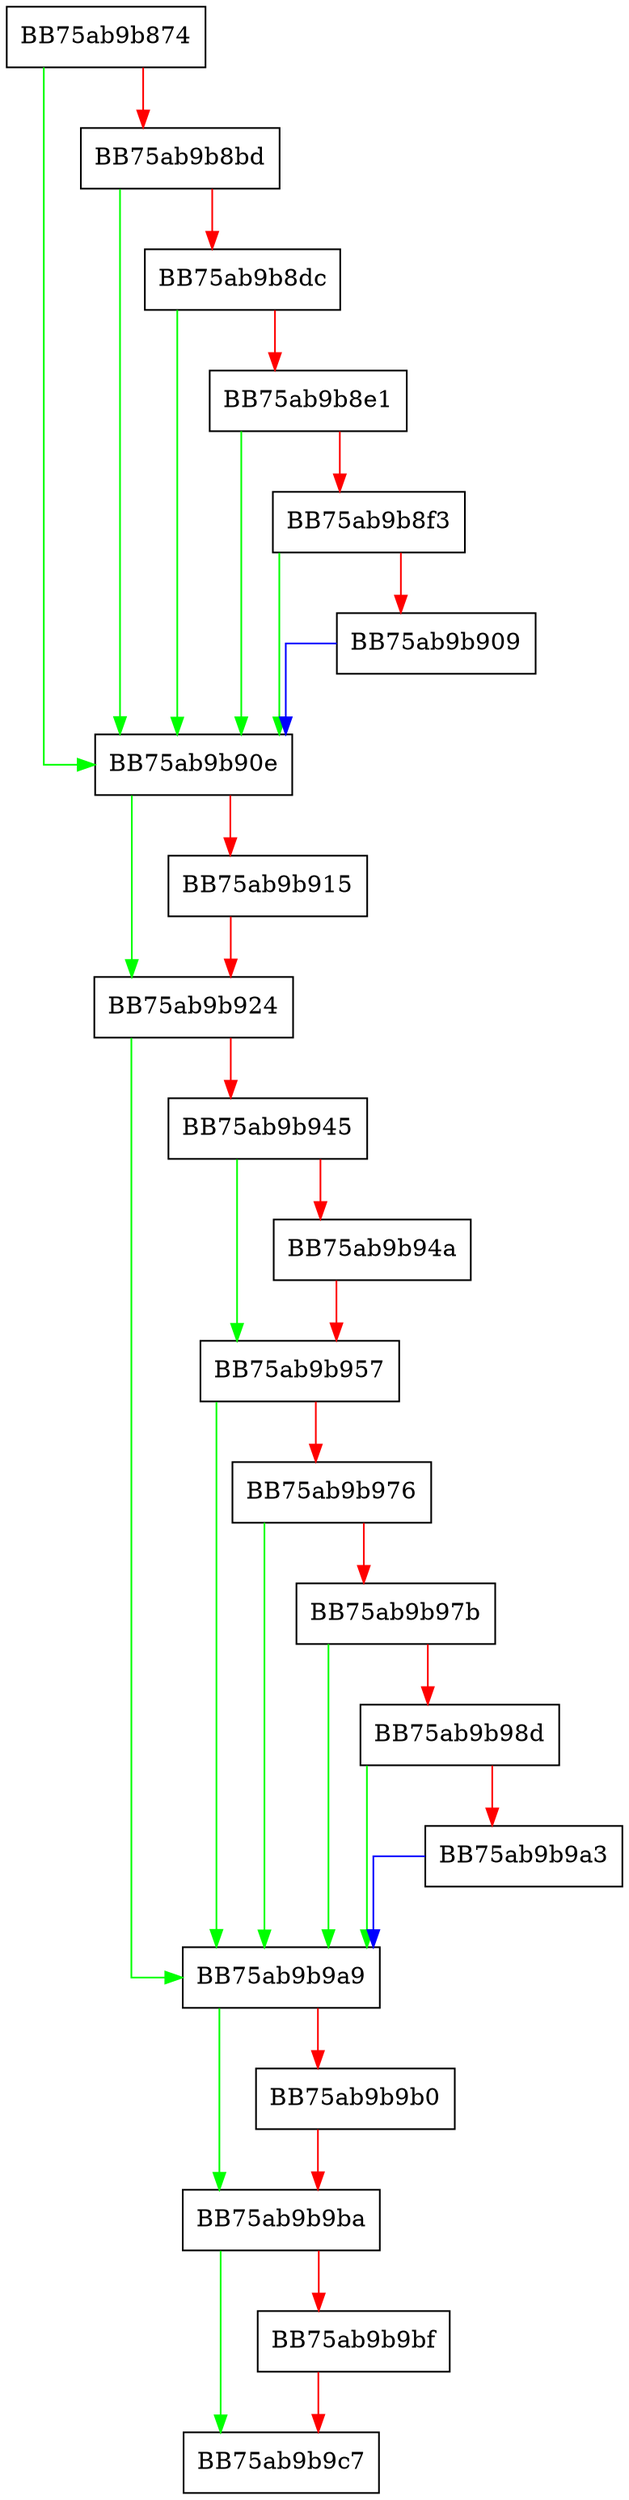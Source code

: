 digraph GetProxyServerPorts {
  node [shape="box"];
  graph [splines=ortho];
  BB75ab9b874 -> BB75ab9b90e [color="green"];
  BB75ab9b874 -> BB75ab9b8bd [color="red"];
  BB75ab9b8bd -> BB75ab9b90e [color="green"];
  BB75ab9b8bd -> BB75ab9b8dc [color="red"];
  BB75ab9b8dc -> BB75ab9b90e [color="green"];
  BB75ab9b8dc -> BB75ab9b8e1 [color="red"];
  BB75ab9b8e1 -> BB75ab9b90e [color="green"];
  BB75ab9b8e1 -> BB75ab9b8f3 [color="red"];
  BB75ab9b8f3 -> BB75ab9b90e [color="green"];
  BB75ab9b8f3 -> BB75ab9b909 [color="red"];
  BB75ab9b909 -> BB75ab9b90e [color="blue"];
  BB75ab9b90e -> BB75ab9b924 [color="green"];
  BB75ab9b90e -> BB75ab9b915 [color="red"];
  BB75ab9b915 -> BB75ab9b924 [color="red"];
  BB75ab9b924 -> BB75ab9b9a9 [color="green"];
  BB75ab9b924 -> BB75ab9b945 [color="red"];
  BB75ab9b945 -> BB75ab9b957 [color="green"];
  BB75ab9b945 -> BB75ab9b94a [color="red"];
  BB75ab9b94a -> BB75ab9b957 [color="red"];
  BB75ab9b957 -> BB75ab9b9a9 [color="green"];
  BB75ab9b957 -> BB75ab9b976 [color="red"];
  BB75ab9b976 -> BB75ab9b9a9 [color="green"];
  BB75ab9b976 -> BB75ab9b97b [color="red"];
  BB75ab9b97b -> BB75ab9b9a9 [color="green"];
  BB75ab9b97b -> BB75ab9b98d [color="red"];
  BB75ab9b98d -> BB75ab9b9a9 [color="green"];
  BB75ab9b98d -> BB75ab9b9a3 [color="red"];
  BB75ab9b9a3 -> BB75ab9b9a9 [color="blue"];
  BB75ab9b9a9 -> BB75ab9b9ba [color="green"];
  BB75ab9b9a9 -> BB75ab9b9b0 [color="red"];
  BB75ab9b9b0 -> BB75ab9b9ba [color="red"];
  BB75ab9b9ba -> BB75ab9b9c7 [color="green"];
  BB75ab9b9ba -> BB75ab9b9bf [color="red"];
  BB75ab9b9bf -> BB75ab9b9c7 [color="red"];
}